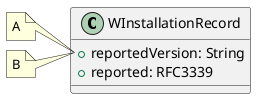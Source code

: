 {
  "sha1": "p27t4lpgmxvzw2p2c95irbn9fhpuenq",
  "insertion": {
    "when": "2025-09-06T18:51:59.067Z",
    "url": "https://github.com/plantuml/plantuml/issues/2319",
    "user": "plantuml@gmail.com"
  }
}
@startuml
class WInstallationRecord {
    +reportedVersion: String
    +reported: RFC3339
}

note left of WInstallationRecord::reportedVersion
A
end note

note left of WInstallationRecord::reported
B
end note


@enduml
